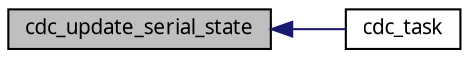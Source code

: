 digraph G
{
  edge [fontname="FreeSans.ttf",fontsize=10,labelfontname="FreeSans.ttf",labelfontsize=10];
  node [fontname="FreeSans.ttf",fontsize=10,shape=record];
  rankdir=LR;
  Node1 [label="cdc_update_serial_state",height=0.2,width=0.4,color="black", fillcolor="grey75", style="filled" fontcolor="black"];
  Node1 -> Node2 [dir=back,color="midnightblue",fontsize=10,style="solid",fontname="FreeSans.ttf"];
  Node2 [label="cdc_task",height=0.2,width=0.4,color="black", fillcolor="white", style="filled",URL="$a00018.html#15fb1a0b0834fa71d213d4228d94a849"];
}
